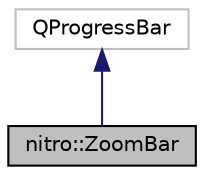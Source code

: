 digraph "nitro::ZoomBar"
{
 // LATEX_PDF_SIZE
  edge [fontname="Helvetica",fontsize="10",labelfontname="Helvetica",labelfontsize="10"];
  node [fontname="Helvetica",fontsize="10",shape=record];
  Node1 [label="nitro::ZoomBar",height=0.2,width=0.4,color="black", fillcolor="grey75", style="filled", fontcolor="black",tooltip="A simple zoom bar widget that can be used to display zoom percentages."];
  Node2 -> Node1 [dir="back",color="midnightblue",fontsize="10",style="solid",fontname="Helvetica"];
  Node2 [label="QProgressBar",height=0.2,width=0.4,color="grey75", fillcolor="white", style="filled",tooltip=" "];
}
